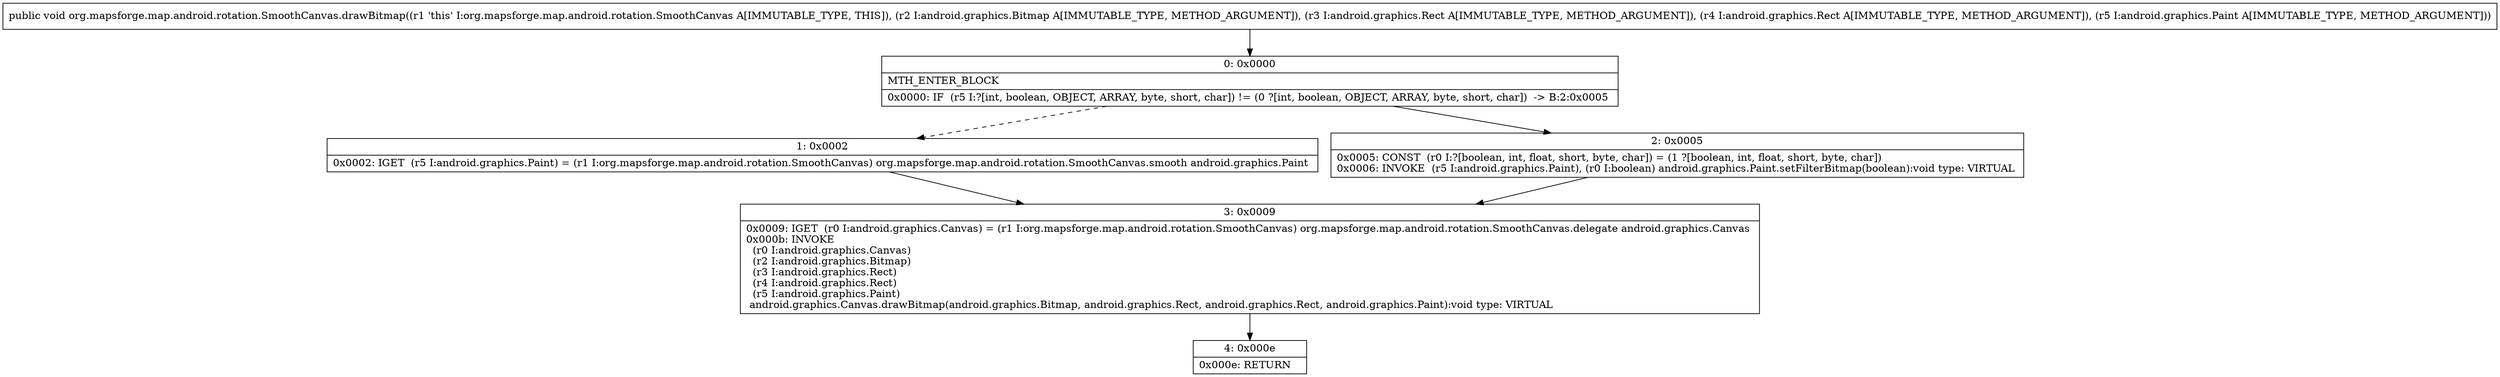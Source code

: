 digraph "CFG fororg.mapsforge.map.android.rotation.SmoothCanvas.drawBitmap(Landroid\/graphics\/Bitmap;Landroid\/graphics\/Rect;Landroid\/graphics\/Rect;Landroid\/graphics\/Paint;)V" {
Node_0 [shape=record,label="{0\:\ 0x0000|MTH_ENTER_BLOCK\l|0x0000: IF  (r5 I:?[int, boolean, OBJECT, ARRAY, byte, short, char]) != (0 ?[int, boolean, OBJECT, ARRAY, byte, short, char])  \-\> B:2:0x0005 \l}"];
Node_1 [shape=record,label="{1\:\ 0x0002|0x0002: IGET  (r5 I:android.graphics.Paint) = (r1 I:org.mapsforge.map.android.rotation.SmoothCanvas) org.mapsforge.map.android.rotation.SmoothCanvas.smooth android.graphics.Paint \l}"];
Node_2 [shape=record,label="{2\:\ 0x0005|0x0005: CONST  (r0 I:?[boolean, int, float, short, byte, char]) = (1 ?[boolean, int, float, short, byte, char]) \l0x0006: INVOKE  (r5 I:android.graphics.Paint), (r0 I:boolean) android.graphics.Paint.setFilterBitmap(boolean):void type: VIRTUAL \l}"];
Node_3 [shape=record,label="{3\:\ 0x0009|0x0009: IGET  (r0 I:android.graphics.Canvas) = (r1 I:org.mapsforge.map.android.rotation.SmoothCanvas) org.mapsforge.map.android.rotation.SmoothCanvas.delegate android.graphics.Canvas \l0x000b: INVOKE  \l  (r0 I:android.graphics.Canvas)\l  (r2 I:android.graphics.Bitmap)\l  (r3 I:android.graphics.Rect)\l  (r4 I:android.graphics.Rect)\l  (r5 I:android.graphics.Paint)\l android.graphics.Canvas.drawBitmap(android.graphics.Bitmap, android.graphics.Rect, android.graphics.Rect, android.graphics.Paint):void type: VIRTUAL \l}"];
Node_4 [shape=record,label="{4\:\ 0x000e|0x000e: RETURN   \l}"];
MethodNode[shape=record,label="{public void org.mapsforge.map.android.rotation.SmoothCanvas.drawBitmap((r1 'this' I:org.mapsforge.map.android.rotation.SmoothCanvas A[IMMUTABLE_TYPE, THIS]), (r2 I:android.graphics.Bitmap A[IMMUTABLE_TYPE, METHOD_ARGUMENT]), (r3 I:android.graphics.Rect A[IMMUTABLE_TYPE, METHOD_ARGUMENT]), (r4 I:android.graphics.Rect A[IMMUTABLE_TYPE, METHOD_ARGUMENT]), (r5 I:android.graphics.Paint A[IMMUTABLE_TYPE, METHOD_ARGUMENT])) }"];
MethodNode -> Node_0;
Node_0 -> Node_1[style=dashed];
Node_0 -> Node_2;
Node_1 -> Node_3;
Node_2 -> Node_3;
Node_3 -> Node_4;
}

